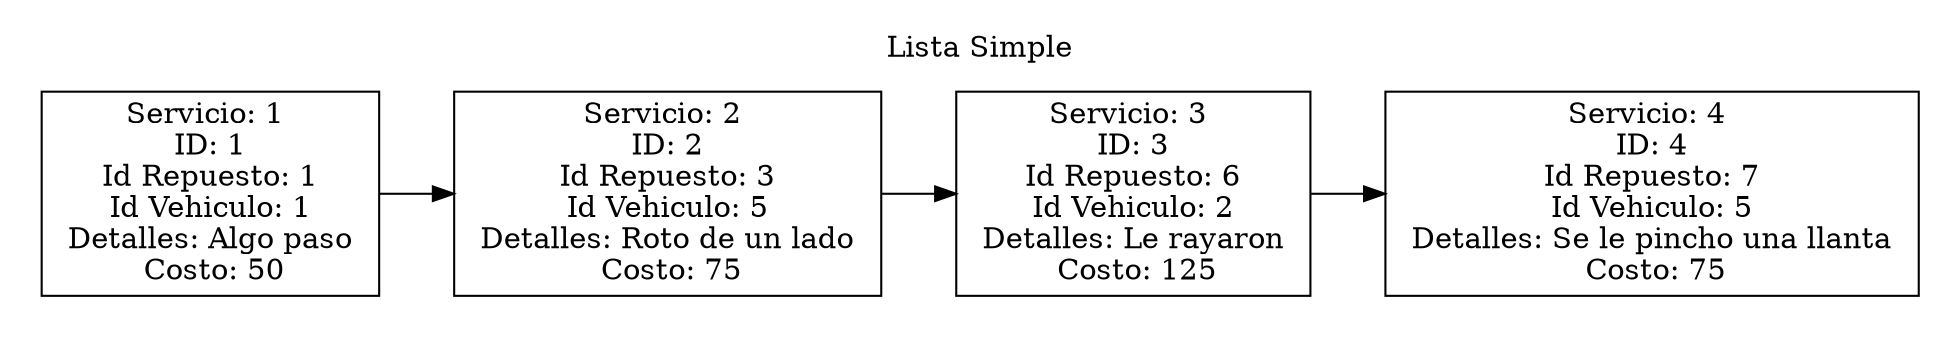 digraph {
	node[shape=record];
	graph[pencolor=transparent];
	rankdir=LR;
	subgraph cluster_0{
		label = "Lista Simple";
			n0 [label = "{Servicio: 1 \n ID: 1 \n Id Repuesto: 1 \n Id Vehiculo: 1 \n Detalles: Algo paso \n Costo: 50}"];
			n1 [label = "{Servicio: 2 \n ID: 2 \n Id Repuesto: 3 \n Id Vehiculo: 5 \n Detalles: Roto de un lado \n Costo: 75}"];
			n2 [label = "{Servicio: 3 \n ID: 3 \n Id Repuesto: 6 \n Id Vehiculo: 2 \n Detalles: Le rayaron \n Costo: 125}"];
			n3 [label = "{Servicio: 4 \n ID: 4 \n Id Repuesto: 7 \n Id Vehiculo: 5 \n Detalles: Se le pincho una llanta \n Costo: 75}"];
			n0 -> n1;
			n1 -> n2;
			n2 -> n3;
		}
}
